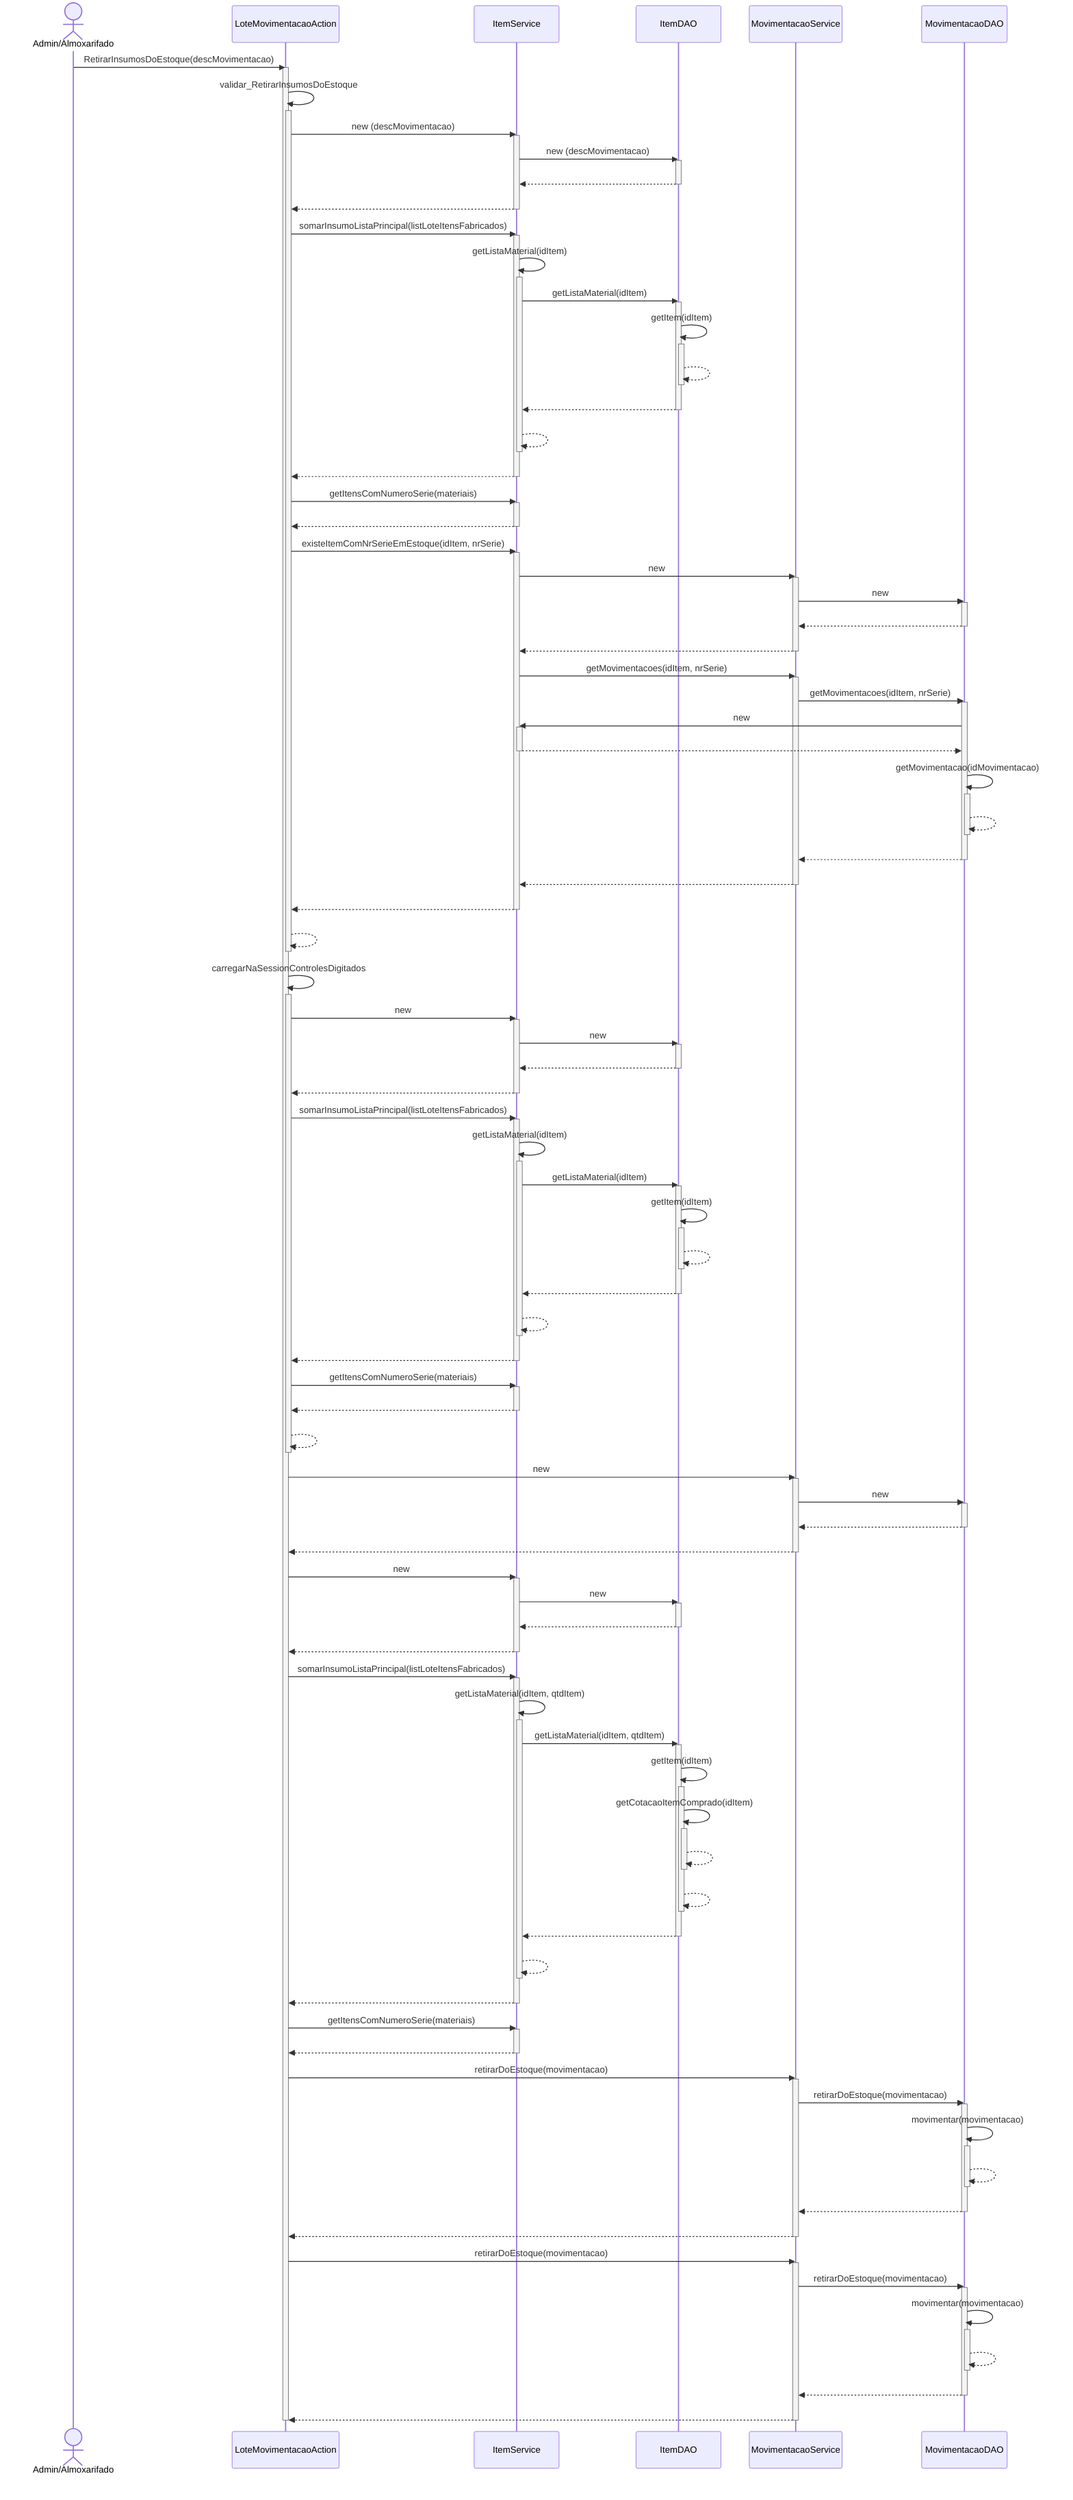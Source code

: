 sequenceDiagram
actor AA as Admin/Almoxarifado
AA ->> LoteMovimentacaoAction : RetirarInsumosDoEstoque(descMovimentacao)
activate LoteMovimentacaoAction
LoteMovimentacaoAction ->> LoteMovimentacaoAction : validar_RetirarInsumosDoEstoque
activate LoteMovimentacaoAction
LoteMovimentacaoAction ->> ItemService : new (descMovimentacao)
activate ItemService
ItemService ->> ItemDAO : new (descMovimentacao)
activate ItemDAO
ItemDAO -->> ItemService : #32; 
deactivate ItemDAO
ItemService -->> LoteMovimentacaoAction : #32; 
deactivate ItemService
LoteMovimentacaoAction ->> ItemService : somarInsumoListaPrincipal(listLoteItensFabricados)
activate ItemService
ItemService ->> ItemService : getListaMaterial(idItem)
activate ItemService
ItemService ->> ItemDAO : getListaMaterial(idItem)
activate ItemDAO
ItemDAO ->> ItemDAO : getItem(idItem)
activate ItemDAO
ItemDAO -->> ItemDAO : #32; 
deactivate ItemDAO
ItemDAO -->> ItemService : #32; 
deactivate ItemDAO
ItemService -->> ItemService : #32; 
deactivate ItemService
ItemService -->> LoteMovimentacaoAction : #32; 
deactivate ItemService
LoteMovimentacaoAction ->> ItemService : getItensComNumeroSerie(materiais)
activate ItemService
ItemService -->> LoteMovimentacaoAction : #32; 
deactivate ItemService
LoteMovimentacaoAction ->> ItemService : existeItemComNrSerieEmEstoque(idItem, nrSerie)
activate ItemService
ItemService ->> MovimentacaoService : new
activate MovimentacaoService
MovimentacaoService ->> MovimentacaoDAO : new
activate MovimentacaoDAO
MovimentacaoDAO -->> MovimentacaoService : #32; 
deactivate MovimentacaoDAO
MovimentacaoService -->> ItemService : #32; 
deactivate MovimentacaoService
ItemService ->> MovimentacaoService : getMovimentacoes(idItem, nrSerie)
activate MovimentacaoService
MovimentacaoService ->> MovimentacaoDAO : getMovimentacoes(idItem, nrSerie)
activate MovimentacaoDAO
MovimentacaoDAO ->> ItemService : new
activate ItemService
ItemService -->> MovimentacaoDAO : #32; 
deactivate ItemService
MovimentacaoDAO ->> MovimentacaoDAO : getMovimentacao(idMovimentacao)
activate MovimentacaoDAO
MovimentacaoDAO -->> MovimentacaoDAO : #32; 
deactivate MovimentacaoDAO
MovimentacaoDAO -->> MovimentacaoService : #32; 
deactivate MovimentacaoDAO
MovimentacaoService -->> ItemService : #32; 
deactivate MovimentacaoService
ItemService -->> LoteMovimentacaoAction : #32; 
deactivate ItemService
LoteMovimentacaoAction -->> LoteMovimentacaoAction : #32; 
deactivate LoteMovimentacaoAction
LoteMovimentacaoAction ->> LoteMovimentacaoAction : carregarNaSessionControlesDigitados
activate LoteMovimentacaoAction
LoteMovimentacaoAction ->> ItemService : new
activate ItemService
ItemService ->> ItemDAO : new
activate ItemDAO
ItemDAO -->> ItemService : #32; 
deactivate ItemDAO
ItemService -->> LoteMovimentacaoAction : #32; 
deactivate ItemService
LoteMovimentacaoAction ->> ItemService : somarInsumoListaPrincipal(listLoteItensFabricados)
activate ItemService
ItemService ->> ItemService : getListaMaterial(idItem)
activate ItemService
ItemService ->> ItemDAO : getListaMaterial(idItem)
activate ItemDAO
ItemDAO ->> ItemDAO : getItem(idItem)
activate ItemDAO
ItemDAO -->> ItemDAO : #32; 
deactivate ItemDAO
ItemDAO -->> ItemService : #32; 
deactivate ItemDAO
ItemService -->> ItemService : #32; 
deactivate ItemService
ItemService -->> LoteMovimentacaoAction : #32; 
deactivate ItemService
LoteMovimentacaoAction ->> ItemService : getItensComNumeroSerie(materiais)
activate ItemService
ItemService -->> LoteMovimentacaoAction : #32; 
deactivate ItemService
LoteMovimentacaoAction -->> LoteMovimentacaoAction : #32; 
deactivate LoteMovimentacaoAction
LoteMovimentacaoAction ->> MovimentacaoService : new
activate MovimentacaoService
MovimentacaoService ->> MovimentacaoDAO : new
activate MovimentacaoDAO
MovimentacaoDAO -->> MovimentacaoService : #32; 
deactivate MovimentacaoDAO
MovimentacaoService -->> LoteMovimentacaoAction : #32; 
deactivate MovimentacaoService
LoteMovimentacaoAction ->> ItemService : new
activate ItemService
ItemService ->> ItemDAO : new
activate ItemDAO
ItemDAO -->> ItemService : #32; 
deactivate ItemDAO
ItemService -->> LoteMovimentacaoAction : #32; 
deactivate ItemService
LoteMovimentacaoAction ->> ItemService : somarInsumoListaPrincipal(listLoteItensFabricados)
activate ItemService
ItemService ->> ItemService : getListaMaterial(idItem, qtdItem)
activate ItemService
ItemService ->> ItemDAO : getListaMaterial(idItem, qtdItem)
activate ItemDAO
ItemDAO ->> ItemDAO : getItem(idItem)
activate ItemDAO
ItemDAO ->> ItemDAO : getCotacaoItemComprado(idItem)
activate ItemDAO
ItemDAO -->> ItemDAO : #32; 
deactivate ItemDAO
ItemDAO -->> ItemDAO : #32; 
deactivate ItemDAO
ItemDAO -->> ItemService : #32; 
deactivate ItemDAO
ItemService -->> ItemService : #32; 
deactivate ItemService
ItemService -->> LoteMovimentacaoAction : #32; 
deactivate ItemService
LoteMovimentacaoAction ->> ItemService : getItensComNumeroSerie(materiais)
activate ItemService
ItemService -->> LoteMovimentacaoAction : #32; 
deactivate ItemService
LoteMovimentacaoAction ->> MovimentacaoService : retirarDoEstoque(movimentacao)
activate MovimentacaoService
MovimentacaoService ->> MovimentacaoDAO : retirarDoEstoque(movimentacao)
activate MovimentacaoDAO
MovimentacaoDAO ->> MovimentacaoDAO : movimentar(movimentacao)
activate MovimentacaoDAO
MovimentacaoDAO -->> MovimentacaoDAO : #32; 
deactivate MovimentacaoDAO
MovimentacaoDAO -->> MovimentacaoService : #32; 
deactivate MovimentacaoDAO
MovimentacaoService -->> LoteMovimentacaoAction : #32; 
deactivate MovimentacaoService
LoteMovimentacaoAction ->> MovimentacaoService : retirarDoEstoque(movimentacao)
activate MovimentacaoService
MovimentacaoService ->> MovimentacaoDAO : retirarDoEstoque(movimentacao)
activate MovimentacaoDAO
MovimentacaoDAO ->> MovimentacaoDAO : movimentar(movimentacao)
activate MovimentacaoDAO
MovimentacaoDAO -->> MovimentacaoDAO : #32; 
deactivate MovimentacaoDAO
MovimentacaoDAO -->> MovimentacaoService : #32; 
deactivate MovimentacaoDAO
MovimentacaoService -->> LoteMovimentacaoAction : #32; 
deactivate MovimentacaoService
deactivate LoteMovimentacaoAction